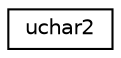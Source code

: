 digraph G
{
  edge [fontname="Helvetica",fontsize="10",labelfontname="Helvetica",labelfontsize="10"];
  node [fontname="Helvetica",fontsize="10",shape=record];
  rankdir=LR;
  Node1 [label="uchar2",height=0.2,width=0.4,color="black", fillcolor="white", style="filled",URL="$d1/d04/structuchar2.html"];
}
